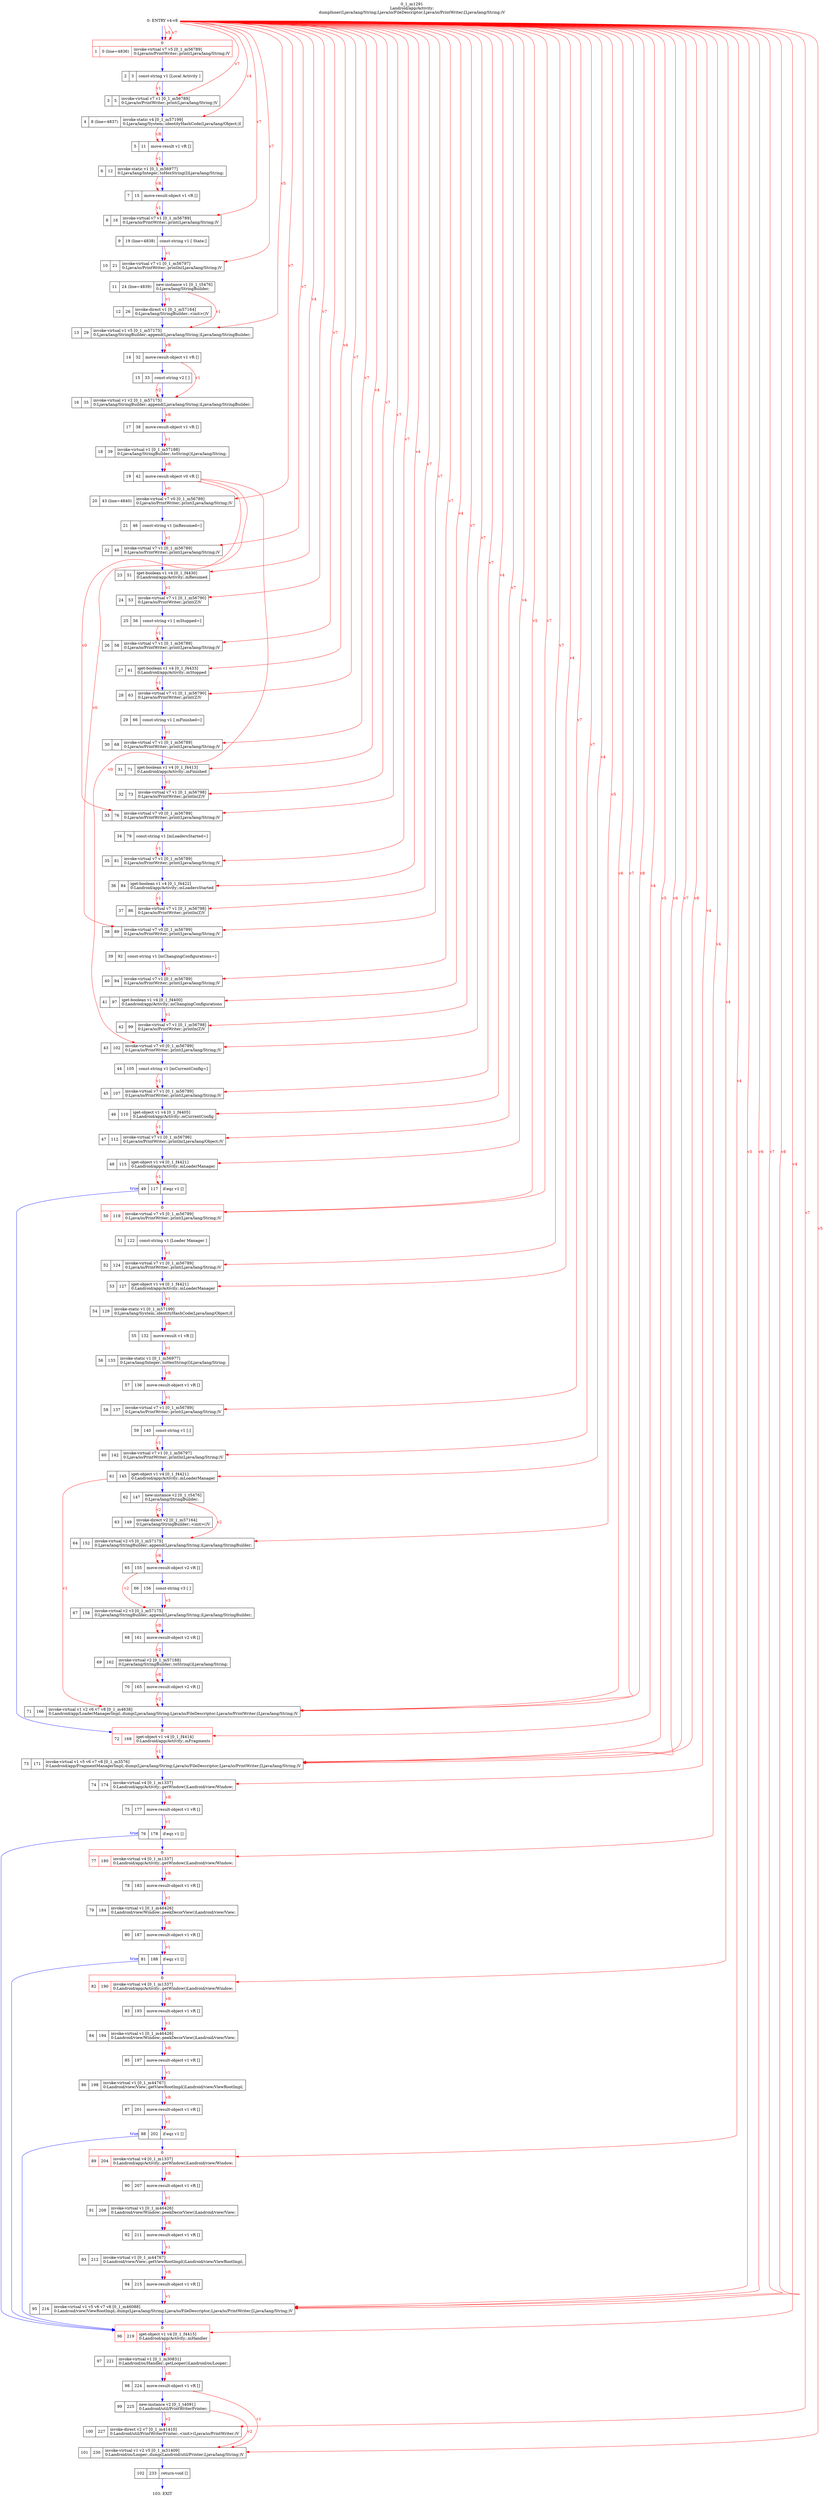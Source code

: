digraph G {
rankdir=UD;
labelloc=t;
label="0_1_m1291\nLandroid/app/Activity;
dumpInner(Ljava/lang/String;Ljava/io/FileDescriptor;Ljava/io/PrintWriter;[Ljava/lang/String;)V";
0[label="0: ENTRY v4-v8",shape=plaintext];
1[label="{0|{1|0 (line=4836)|invoke-virtual v7 v5 [0_1_m56789]\l0:Ljava/io/PrintWriter;.print(Ljava/lang/String;)V\l}}",shape=record,URL="0_1_m56789.dot", color=red];
2[label="2|3|const-string v1 [Local Activity ]\l",shape=record];
3[label="3|5|invoke-virtual v7 v1 [0_1_m56789]\l0:Ljava/io/PrintWriter;.print(Ljava/lang/String;)V\l",shape=record,URL="0_1_m56789.dot"];
4[label="4|8 (line=4837)|invoke-static v4 [0_1_m57199]\l0:Ljava/lang/System;.identityHashCode(Ljava/lang/Object;)I\l",shape=record,URL="0_1_m57199.dot"];
5[label="5|11|move-result v1 vR []\l",shape=record];
6[label="6|12|invoke-static v1 [0_1_m56977]\l0:Ljava/lang/Integer;.toHexString(I)Ljava/lang/String;\l",shape=record,URL="0_1_m56977.dot"];
7[label="7|15|move-result-object v1 vR []\l",shape=record];
8[label="8|16|invoke-virtual v7 v1 [0_1_m56789]\l0:Ljava/io/PrintWriter;.print(Ljava/lang/String;)V\l",shape=record,URL="0_1_m56789.dot"];
9[label="9|19 (line=4838)|const-string v1 [ State:]\l",shape=record];
10[label="10|21|invoke-virtual v7 v1 [0_1_m56797]\l0:Ljava/io/PrintWriter;.println(Ljava/lang/String;)V\l",shape=record,URL="0_1_m56797.dot"];
11[label="11|24 (line=4839)|new-instance v1 [0_1_t5476]\l0:Ljava/lang/StringBuilder;\l",shape=record];
12[label="12|26|invoke-direct v1 [0_1_m57164]\l0:Ljava/lang/StringBuilder;.\<init\>()V\l",shape=record,URL="0_1_m57164.dot"];
13[label="13|29|invoke-virtual v1 v5 [0_1_m57175]\l0:Ljava/lang/StringBuilder;.append(Ljava/lang/String;)Ljava/lang/StringBuilder;\l",shape=record,URL="0_1_m57175.dot"];
14[label="14|32|move-result-object v1 vR []\l",shape=record];
15[label="15|33|const-string v2 [  ]\l",shape=record];
16[label="16|35|invoke-virtual v1 v2 [0_1_m57175]\l0:Ljava/lang/StringBuilder;.append(Ljava/lang/String;)Ljava/lang/StringBuilder;\l",shape=record,URL="0_1_m57175.dot"];
17[label="17|38|move-result-object v1 vR []\l",shape=record];
18[label="18|39|invoke-virtual v1 [0_1_m57188]\l0:Ljava/lang/StringBuilder;.toString()Ljava/lang/String;\l",shape=record,URL="0_1_m57188.dot"];
19[label="19|42|move-result-object v0 vR []\l",shape=record];
20[label="20|43 (line=4840)|invoke-virtual v7 v0 [0_1_m56789]\l0:Ljava/io/PrintWriter;.print(Ljava/lang/String;)V\l",shape=record,URL="0_1_m56789.dot"];
21[label="21|46|const-string v1 [mResumed=]\l",shape=record];
22[label="22|48|invoke-virtual v7 v1 [0_1_m56789]\l0:Ljava/io/PrintWriter;.print(Ljava/lang/String;)V\l",shape=record,URL="0_1_m56789.dot"];
23[label="23|51|iget-boolean v1 v4 [0_1_f4430]\l0:Landroid/app/Activity;.mResumed\l",shape=record];
24[label="24|53|invoke-virtual v7 v1 [0_1_m56790]\l0:Ljava/io/PrintWriter;.print(Z)V\l",shape=record,URL="0_1_m56790.dot"];
25[label="25|56|const-string v1 [ mStopped=]\l",shape=record];
26[label="26|58|invoke-virtual v7 v1 [0_1_m56789]\l0:Ljava/io/PrintWriter;.print(Ljava/lang/String;)V\l",shape=record,URL="0_1_m56789.dot"];
27[label="27|61|iget-boolean v1 v4 [0_1_f4433]\l0:Landroid/app/Activity;.mStopped\l",shape=record];
28[label="28|63|invoke-virtual v7 v1 [0_1_m56790]\l0:Ljava/io/PrintWriter;.print(Z)V\l",shape=record,URL="0_1_m56790.dot"];
29[label="29|66|const-string v1 [ mFinished=]\l",shape=record];
30[label="30|68|invoke-virtual v7 v1 [0_1_m56789]\l0:Ljava/io/PrintWriter;.print(Ljava/lang/String;)V\l",shape=record,URL="0_1_m56789.dot"];
31[label="31|71|iget-boolean v1 v4 [0_1_f4413]\l0:Landroid/app/Activity;.mFinished\l",shape=record];
32[label="32|73|invoke-virtual v7 v1 [0_1_m56798]\l0:Ljava/io/PrintWriter;.println(Z)V\l",shape=record,URL="0_1_m56798.dot"];
33[label="33|76|invoke-virtual v7 v0 [0_1_m56789]\l0:Ljava/io/PrintWriter;.print(Ljava/lang/String;)V\l",shape=record,URL="0_1_m56789.dot"];
34[label="34|79|const-string v1 [mLoadersStarted=]\l",shape=record];
35[label="35|81|invoke-virtual v7 v1 [0_1_m56789]\l0:Ljava/io/PrintWriter;.print(Ljava/lang/String;)V\l",shape=record,URL="0_1_m56789.dot"];
36[label="36|84|iget-boolean v1 v4 [0_1_f4422]\l0:Landroid/app/Activity;.mLoadersStarted\l",shape=record];
37[label="37|86|invoke-virtual v7 v1 [0_1_m56798]\l0:Ljava/io/PrintWriter;.println(Z)V\l",shape=record,URL="0_1_m56798.dot"];
38[label="38|89|invoke-virtual v7 v0 [0_1_m56789]\l0:Ljava/io/PrintWriter;.print(Ljava/lang/String;)V\l",shape=record,URL="0_1_m56789.dot"];
39[label="39|92|const-string v1 [mChangingConfigurations=]\l",shape=record];
40[label="40|94|invoke-virtual v7 v1 [0_1_m56789]\l0:Ljava/io/PrintWriter;.print(Ljava/lang/String;)V\l",shape=record,URL="0_1_m56789.dot"];
41[label="41|97|iget-boolean v1 v4 [0_1_f4400]\l0:Landroid/app/Activity;.mChangingConfigurations\l",shape=record];
42[label="42|99|invoke-virtual v7 v1 [0_1_m56798]\l0:Ljava/io/PrintWriter;.println(Z)V\l",shape=record,URL="0_1_m56798.dot"];
43[label="43|102|invoke-virtual v7 v0 [0_1_m56789]\l0:Ljava/io/PrintWriter;.print(Ljava/lang/String;)V\l",shape=record,URL="0_1_m56789.dot"];
44[label="44|105|const-string v1 [mCurrentConfig=]\l",shape=record];
45[label="45|107|invoke-virtual v7 v1 [0_1_m56789]\l0:Ljava/io/PrintWriter;.print(Ljava/lang/String;)V\l",shape=record,URL="0_1_m56789.dot"];
46[label="46|110|iget-object v1 v4 [0_1_f4405]\l0:Landroid/app/Activity;.mCurrentConfig\l",shape=record];
47[label="47|112|invoke-virtual v7 v1 [0_1_m56796]\l0:Ljava/io/PrintWriter;.println(Ljava/lang/Object;)V\l",shape=record,URL="0_1_m56796.dot"];
48[label="48|115|iget-object v1 v4 [0_1_f4421]\l0:Landroid/app/Activity;.mLoaderManager\l",shape=record];
49[label="49|117|if-eqz v1 []\l",shape=record];
50[label="{0|{50|119|invoke-virtual v7 v5 [0_1_m56789]\l0:Ljava/io/PrintWriter;.print(Ljava/lang/String;)V\l}}",shape=record,URL="0_1_m56789.dot", color=red];
51[label="51|122|const-string v1 [Loader Manager ]\l",shape=record];
52[label="52|124|invoke-virtual v7 v1 [0_1_m56789]\l0:Ljava/io/PrintWriter;.print(Ljava/lang/String;)V\l",shape=record,URL="0_1_m56789.dot"];
53[label="53|127|iget-object v1 v4 [0_1_f4421]\l0:Landroid/app/Activity;.mLoaderManager\l",shape=record];
54[label="54|129|invoke-static v1 [0_1_m57199]\l0:Ljava/lang/System;.identityHashCode(Ljava/lang/Object;)I\l",shape=record,URL="0_1_m57199.dot"];
55[label="55|132|move-result v1 vR []\l",shape=record];
56[label="56|133|invoke-static v1 [0_1_m56977]\l0:Ljava/lang/Integer;.toHexString(I)Ljava/lang/String;\l",shape=record,URL="0_1_m56977.dot"];
57[label="57|136|move-result-object v1 vR []\l",shape=record];
58[label="58|137|invoke-virtual v7 v1 [0_1_m56789]\l0:Ljava/io/PrintWriter;.print(Ljava/lang/String;)V\l",shape=record,URL="0_1_m56789.dot"];
59[label="59|140|const-string v1 [:]\l",shape=record];
60[label="60|142|invoke-virtual v7 v1 [0_1_m56797]\l0:Ljava/io/PrintWriter;.println(Ljava/lang/String;)V\l",shape=record,URL="0_1_m56797.dot"];
61[label="61|145|iget-object v1 v4 [0_1_f4421]\l0:Landroid/app/Activity;.mLoaderManager\l",shape=record];
62[label="62|147|new-instance v2 [0_1_t5476]\l0:Ljava/lang/StringBuilder;\l",shape=record];
63[label="63|149|invoke-direct v2 [0_1_m57164]\l0:Ljava/lang/StringBuilder;.\<init\>()V\l",shape=record,URL="0_1_m57164.dot"];
64[label="64|152|invoke-virtual v2 v5 [0_1_m57175]\l0:Ljava/lang/StringBuilder;.append(Ljava/lang/String;)Ljava/lang/StringBuilder;\l",shape=record,URL="0_1_m57175.dot"];
65[label="65|155|move-result-object v2 vR []\l",shape=record];
66[label="66|156|const-string v3 [  ]\l",shape=record];
67[label="67|158|invoke-virtual v2 v3 [0_1_m57175]\l0:Ljava/lang/StringBuilder;.append(Ljava/lang/String;)Ljava/lang/StringBuilder;\l",shape=record,URL="0_1_m57175.dot"];
68[label="68|161|move-result-object v2 vR []\l",shape=record];
69[label="69|162|invoke-virtual v2 [0_1_m57188]\l0:Ljava/lang/StringBuilder;.toString()Ljava/lang/String;\l",shape=record,URL="0_1_m57188.dot"];
70[label="70|165|move-result-object v2 vR []\l",shape=record];
71[label="71|166|invoke-virtual v1 v2 v6 v7 v8 [0_1_m4638]\l0:Landroid/app/LoaderManagerImpl;.dump(Ljava/lang/String;Ljava/io/FileDescriptor;Ljava/io/PrintWriter;[Ljava/lang/String;)V\l",shape=record,URL="0_1_m4638.dot"];
72[label="{0|{72|169|iget-object v1 v4 [0_1_f4414]\l0:Landroid/app/Activity;.mFragments\l}}",shape=record, color=red];
73[label="73|171|invoke-virtual v1 v5 v6 v7 v8 [0_1_m3576]\l0:Landroid/app/FragmentManagerImpl;.dump(Ljava/lang/String;Ljava/io/FileDescriptor;Ljava/io/PrintWriter;[Ljava/lang/String;)V\l",shape=record,URL="0_1_m3576.dot"];
74[label="74|174|invoke-virtual v4 [0_1_m1337]\l0:Landroid/app/Activity;.getWindow()Landroid/view/Window;\l",shape=record,URL="0_1_m1337.dot"];
75[label="75|177|move-result-object v1 vR []\l",shape=record];
76[label="76|178|if-eqz v1 []\l",shape=record];
77[label="{0|{77|180|invoke-virtual v4 [0_1_m1337]\l0:Landroid/app/Activity;.getWindow()Landroid/view/Window;\l}}",shape=record,URL="0_1_m1337.dot", color=red];
78[label="78|183|move-result-object v1 vR []\l",shape=record];
79[label="79|184|invoke-virtual v1 [0_1_m46426]\l0:Landroid/view/Window;.peekDecorView()Landroid/view/View;\l",shape=record,URL="0_1_m46426.dot"];
80[label="80|187|move-result-object v1 vR []\l",shape=record];
81[label="81|188|if-eqz v1 []\l",shape=record];
82[label="{0|{82|190|invoke-virtual v4 [0_1_m1337]\l0:Landroid/app/Activity;.getWindow()Landroid/view/Window;\l}}",shape=record,URL="0_1_m1337.dot", color=red];
83[label="83|193|move-result-object v1 vR []\l",shape=record];
84[label="84|194|invoke-virtual v1 [0_1_m46426]\l0:Landroid/view/Window;.peekDecorView()Landroid/view/View;\l",shape=record,URL="0_1_m46426.dot"];
85[label="85|197|move-result-object v1 vR []\l",shape=record];
86[label="86|198|invoke-virtual v1 [0_1_m44767]\l0:Landroid/view/View;.getViewRootImpl()Landroid/view/ViewRootImpl;\l",shape=record,URL="0_1_m44767.dot"];
87[label="87|201|move-result-object v1 vR []\l",shape=record];
88[label="88|202|if-eqz v1 []\l",shape=record];
89[label="{0|{89|204|invoke-virtual v4 [0_1_m1337]\l0:Landroid/app/Activity;.getWindow()Landroid/view/Window;\l}}",shape=record,URL="0_1_m1337.dot", color=red];
90[label="90|207|move-result-object v1 vR []\l",shape=record];
91[label="91|208|invoke-virtual v1 [0_1_m46426]\l0:Landroid/view/Window;.peekDecorView()Landroid/view/View;\l",shape=record,URL="0_1_m46426.dot"];
92[label="92|211|move-result-object v1 vR []\l",shape=record];
93[label="93|212|invoke-virtual v1 [0_1_m44767]\l0:Landroid/view/View;.getViewRootImpl()Landroid/view/ViewRootImpl;\l",shape=record,URL="0_1_m44767.dot"];
94[label="94|215|move-result-object v1 vR []\l",shape=record];
95[label="95|216|invoke-virtual v1 v5 v6 v7 v8 [0_1_m46088]\l0:Landroid/view/ViewRootImpl;.dump(Ljava/lang/String;Ljava/io/FileDescriptor;Ljava/io/PrintWriter;[Ljava/lang/String;)V\l",shape=record,URL="0_1_m46088.dot"];
96[label="{0|{96|219|iget-object v1 v4 [0_1_f4415]\l0:Landroid/app/Activity;.mHandler\l}}",shape=record, color=red];
97[label="97|221|invoke-virtual v1 [0_1_m30831]\l0:Landroid/os/Handler;.getLooper()Landroid/os/Looper;\l",shape=record,URL="0_1_m30831.dot"];
98[label="98|224|move-result-object v1 vR []\l",shape=record];
99[label="99|225|new-instance v2 [0_1_t4091]\l0:Landroid/util/PrintWriterPrinter;\l",shape=record];
100[label="100|227|invoke-direct v2 v7 [0_1_m41410]\l0:Landroid/util/PrintWriterPrinter;.\<init\>(Ljava/io/PrintWriter;)V\l",shape=record,URL="0_1_m41410.dot"];
101[label="101|230|invoke-virtual v1 v2 v5 [0_1_m31409]\l0:Landroid/os/Looper;.dump(Landroid/util/Printer;Ljava/lang/String;)V\l",shape=record,URL="0_1_m31409.dot"];
102[label="102|233|return-void []\l",shape=record];
103[label="103: EXIT",shape=plaintext];
0->1 [color=blue, fontcolor=blue,weight=100, taillabel=""];
1->2 [color=blue, fontcolor=blue,weight=100, taillabel=""];
2->3 [color=blue, fontcolor=blue,weight=100, taillabel=""];
3->4 [color=blue, fontcolor=blue,weight=100, taillabel=""];
4->5 [color=blue, fontcolor=blue,weight=100, taillabel=""];
5->6 [color=blue, fontcolor=blue,weight=100, taillabel=""];
6->7 [color=blue, fontcolor=blue,weight=100, taillabel=""];
7->8 [color=blue, fontcolor=blue,weight=100, taillabel=""];
8->9 [color=blue, fontcolor=blue,weight=100, taillabel=""];
9->10 [color=blue, fontcolor=blue,weight=100, taillabel=""];
10->11 [color=blue, fontcolor=blue,weight=100, taillabel=""];
11->12 [color=blue, fontcolor=blue,weight=100, taillabel=""];
12->13 [color=blue, fontcolor=blue,weight=100, taillabel=""];
13->14 [color=blue, fontcolor=blue,weight=100, taillabel=""];
14->15 [color=blue, fontcolor=blue,weight=100, taillabel=""];
15->16 [color=blue, fontcolor=blue,weight=100, taillabel=""];
16->17 [color=blue, fontcolor=blue,weight=100, taillabel=""];
17->18 [color=blue, fontcolor=blue,weight=100, taillabel=""];
18->19 [color=blue, fontcolor=blue,weight=100, taillabel=""];
19->20 [color=blue, fontcolor=blue,weight=100, taillabel=""];
20->21 [color=blue, fontcolor=blue,weight=100, taillabel=""];
21->22 [color=blue, fontcolor=blue,weight=100, taillabel=""];
22->23 [color=blue, fontcolor=blue,weight=100, taillabel=""];
23->24 [color=blue, fontcolor=blue,weight=100, taillabel=""];
24->25 [color=blue, fontcolor=blue,weight=100, taillabel=""];
25->26 [color=blue, fontcolor=blue,weight=100, taillabel=""];
26->27 [color=blue, fontcolor=blue,weight=100, taillabel=""];
27->28 [color=blue, fontcolor=blue,weight=100, taillabel=""];
28->29 [color=blue, fontcolor=blue,weight=100, taillabel=""];
29->30 [color=blue, fontcolor=blue,weight=100, taillabel=""];
30->31 [color=blue, fontcolor=blue,weight=100, taillabel=""];
31->32 [color=blue, fontcolor=blue,weight=100, taillabel=""];
32->33 [color=blue, fontcolor=blue,weight=100, taillabel=""];
33->34 [color=blue, fontcolor=blue,weight=100, taillabel=""];
34->35 [color=blue, fontcolor=blue,weight=100, taillabel=""];
35->36 [color=blue, fontcolor=blue,weight=100, taillabel=""];
36->37 [color=blue, fontcolor=blue,weight=100, taillabel=""];
37->38 [color=blue, fontcolor=blue,weight=100, taillabel=""];
38->39 [color=blue, fontcolor=blue,weight=100, taillabel=""];
39->40 [color=blue, fontcolor=blue,weight=100, taillabel=""];
40->41 [color=blue, fontcolor=blue,weight=100, taillabel=""];
41->42 [color=blue, fontcolor=blue,weight=100, taillabel=""];
42->43 [color=blue, fontcolor=blue,weight=100, taillabel=""];
43->44 [color=blue, fontcolor=blue,weight=100, taillabel=""];
44->45 [color=blue, fontcolor=blue,weight=100, taillabel=""];
45->46 [color=blue, fontcolor=blue,weight=100, taillabel=""];
46->47 [color=blue, fontcolor=blue,weight=100, taillabel=""];
47->48 [color=blue, fontcolor=blue,weight=100, taillabel=""];
48->49 [color=blue, fontcolor=blue,weight=100, taillabel=""];
49->72 [color=blue, fontcolor=blue,weight=10, taillabel="true"];
49->50 [color=blue, fontcolor=blue,weight=100, taillabel=""];
50->51 [color=blue, fontcolor=blue,weight=100, taillabel=""];
51->52 [color=blue, fontcolor=blue,weight=100, taillabel=""];
52->53 [color=blue, fontcolor=blue,weight=100, taillabel=""];
53->54 [color=blue, fontcolor=blue,weight=100, taillabel=""];
54->55 [color=blue, fontcolor=blue,weight=100, taillabel=""];
55->56 [color=blue, fontcolor=blue,weight=100, taillabel=""];
56->57 [color=blue, fontcolor=blue,weight=100, taillabel=""];
57->58 [color=blue, fontcolor=blue,weight=100, taillabel=""];
58->59 [color=blue, fontcolor=blue,weight=100, taillabel=""];
59->60 [color=blue, fontcolor=blue,weight=100, taillabel=""];
60->61 [color=blue, fontcolor=blue,weight=100, taillabel=""];
61->62 [color=blue, fontcolor=blue,weight=100, taillabel=""];
62->63 [color=blue, fontcolor=blue,weight=100, taillabel=""];
63->64 [color=blue, fontcolor=blue,weight=100, taillabel=""];
64->65 [color=blue, fontcolor=blue,weight=100, taillabel=""];
65->66 [color=blue, fontcolor=blue,weight=100, taillabel=""];
66->67 [color=blue, fontcolor=blue,weight=100, taillabel=""];
67->68 [color=blue, fontcolor=blue,weight=100, taillabel=""];
68->69 [color=blue, fontcolor=blue,weight=100, taillabel=""];
69->70 [color=blue, fontcolor=blue,weight=100, taillabel=""];
70->71 [color=blue, fontcolor=blue,weight=100, taillabel=""];
71->72 [color=blue, fontcolor=blue,weight=100, taillabel=""];
72->73 [color=blue, fontcolor=blue,weight=100, taillabel=""];
73->74 [color=blue, fontcolor=blue,weight=100, taillabel=""];
74->75 [color=blue, fontcolor=blue,weight=100, taillabel=""];
75->76 [color=blue, fontcolor=blue,weight=100, taillabel=""];
76->96 [color=blue, fontcolor=blue,weight=10, taillabel="true"];
76->77 [color=blue, fontcolor=blue,weight=100, taillabel=""];
77->78 [color=blue, fontcolor=blue,weight=100, taillabel=""];
78->79 [color=blue, fontcolor=blue,weight=100, taillabel=""];
79->80 [color=blue, fontcolor=blue,weight=100, taillabel=""];
80->81 [color=blue, fontcolor=blue,weight=100, taillabel=""];
81->96 [color=blue, fontcolor=blue,weight=10, taillabel="true"];
81->82 [color=blue, fontcolor=blue,weight=100, taillabel=""];
82->83 [color=blue, fontcolor=blue,weight=100, taillabel=""];
83->84 [color=blue, fontcolor=blue,weight=100, taillabel=""];
84->85 [color=blue, fontcolor=blue,weight=100, taillabel=""];
85->86 [color=blue, fontcolor=blue,weight=100, taillabel=""];
86->87 [color=blue, fontcolor=blue,weight=100, taillabel=""];
87->88 [color=blue, fontcolor=blue,weight=100, taillabel=""];
88->96 [color=blue, fontcolor=blue,weight=10, taillabel="true"];
88->89 [color=blue, fontcolor=blue,weight=100, taillabel=""];
89->90 [color=blue, fontcolor=blue,weight=100, taillabel=""];
90->91 [color=blue, fontcolor=blue,weight=100, taillabel=""];
91->92 [color=blue, fontcolor=blue,weight=100, taillabel=""];
92->93 [color=blue, fontcolor=blue,weight=100, taillabel=""];
93->94 [color=blue, fontcolor=blue,weight=100, taillabel=""];
94->95 [color=blue, fontcolor=blue,weight=100, taillabel=""];
95->96 [color=blue, fontcolor=blue,weight=100, taillabel=""];
96->97 [color=blue, fontcolor=blue,weight=100, taillabel=""];
97->98 [color=blue, fontcolor=blue,weight=100, taillabel=""];
98->99 [color=blue, fontcolor=blue,weight=100, taillabel=""];
99->100 [color=blue, fontcolor=blue,weight=100, taillabel=""];
100->101 [color=blue, fontcolor=blue,weight=100, taillabel=""];
101->102 [color=blue, fontcolor=blue,weight=100, taillabel=""];
102->103 [color=blue, fontcolor=blue,weight=100, taillabel=""];
0->1 [color=red, fontcolor=red, label="v5"];
0->1 [color=red, fontcolor=red, label="v7"];
0->3 [color=red, fontcolor=red, label="v7"];
2->3 [color=red, fontcolor=red, label="v1"];
0->4 [color=red, fontcolor=red, label="v4"];
4->5 [color=red, fontcolor=red, label="vR"];
5->6 [color=red, fontcolor=red, label="v1"];
6->7 [color=red, fontcolor=red, label="vR"];
0->8 [color=red, fontcolor=red, label="v7"];
7->8 [color=red, fontcolor=red, label="v1"];
0->10 [color=red, fontcolor=red, label="v7"];
9->10 [color=red, fontcolor=red, label="v1"];
11->12 [color=red, fontcolor=red, label="v1"];
0->13 [color=red, fontcolor=red, label="v5"];
11->13 [color=red, fontcolor=red, label="v1"];
13->14 [color=red, fontcolor=red, label="vR"];
14->16 [color=red, fontcolor=red, label="v1"];
15->16 [color=red, fontcolor=red, label="v2"];
16->17 [color=red, fontcolor=red, label="vR"];
17->18 [color=red, fontcolor=red, label="v1"];
18->19 [color=red, fontcolor=red, label="vR"];
0->20 [color=red, fontcolor=red, label="v7"];
19->20 [color=red, fontcolor=red, label="v0"];
0->22 [color=red, fontcolor=red, label="v7"];
21->22 [color=red, fontcolor=red, label="v1"];
0->23 [color=red, fontcolor=red, label="v4"];
0->24 [color=red, fontcolor=red, label="v7"];
23->24 [color=red, fontcolor=red, label="v1"];
0->26 [color=red, fontcolor=red, label="v7"];
25->26 [color=red, fontcolor=red, label="v1"];
0->27 [color=red, fontcolor=red, label="v4"];
0->28 [color=red, fontcolor=red, label="v7"];
27->28 [color=red, fontcolor=red, label="v1"];
0->30 [color=red, fontcolor=red, label="v7"];
29->30 [color=red, fontcolor=red, label="v1"];
0->31 [color=red, fontcolor=red, label="v4"];
0->32 [color=red, fontcolor=red, label="v7"];
31->32 [color=red, fontcolor=red, label="v1"];
0->33 [color=red, fontcolor=red, label="v7"];
19->33 [color=red, fontcolor=red, label="v0"];
0->35 [color=red, fontcolor=red, label="v7"];
34->35 [color=red, fontcolor=red, label="v1"];
0->36 [color=red, fontcolor=red, label="v4"];
0->37 [color=red, fontcolor=red, label="v7"];
36->37 [color=red, fontcolor=red, label="v1"];
0->38 [color=red, fontcolor=red, label="v7"];
19->38 [color=red, fontcolor=red, label="v0"];
0->40 [color=red, fontcolor=red, label="v7"];
39->40 [color=red, fontcolor=red, label="v1"];
0->41 [color=red, fontcolor=red, label="v4"];
0->42 [color=red, fontcolor=red, label="v7"];
41->42 [color=red, fontcolor=red, label="v1"];
0->43 [color=red, fontcolor=red, label="v7"];
19->43 [color=red, fontcolor=red, label="v0"];
0->45 [color=red, fontcolor=red, label="v7"];
44->45 [color=red, fontcolor=red, label="v1"];
0->46 [color=red, fontcolor=red, label="v4"];
0->47 [color=red, fontcolor=red, label="v7"];
46->47 [color=red, fontcolor=red, label="v1"];
0->48 [color=red, fontcolor=red, label="v4"];
48->49 [color=red, fontcolor=red, label="v1"];
0->50 [color=red, fontcolor=red, label="v5"];
0->50 [color=red, fontcolor=red, label="v7"];
0->52 [color=red, fontcolor=red, label="v7"];
51->52 [color=red, fontcolor=red, label="v1"];
0->53 [color=red, fontcolor=red, label="v4"];
53->54 [color=red, fontcolor=red, label="v1"];
54->55 [color=red, fontcolor=red, label="vR"];
55->56 [color=red, fontcolor=red, label="v1"];
56->57 [color=red, fontcolor=red, label="vR"];
0->58 [color=red, fontcolor=red, label="v7"];
57->58 [color=red, fontcolor=red, label="v1"];
0->60 [color=red, fontcolor=red, label="v7"];
59->60 [color=red, fontcolor=red, label="v1"];
0->61 [color=red, fontcolor=red, label="v4"];
62->63 [color=red, fontcolor=red, label="v2"];
0->64 [color=red, fontcolor=red, label="v5"];
62->64 [color=red, fontcolor=red, label="v2"];
64->65 [color=red, fontcolor=red, label="vR"];
65->67 [color=red, fontcolor=red, label="v2"];
66->67 [color=red, fontcolor=red, label="v3"];
67->68 [color=red, fontcolor=red, label="vR"];
68->69 [color=red, fontcolor=red, label="v2"];
69->70 [color=red, fontcolor=red, label="vR"];
0->71 [color=red, fontcolor=red, label="v6"];
0->71 [color=red, fontcolor=red, label="v7"];
0->71 [color=red, fontcolor=red, label="v8"];
61->71 [color=red, fontcolor=red, label="v1"];
70->71 [color=red, fontcolor=red, label="v2"];
0->72 [color=red, fontcolor=red, label="v4"];
0->73 [color=red, fontcolor=red, label="v5"];
0->73 [color=red, fontcolor=red, label="v6"];
0->73 [color=red, fontcolor=red, label="v7"];
0->73 [color=red, fontcolor=red, label="v8"];
72->73 [color=red, fontcolor=red, label="v1"];
0->74 [color=red, fontcolor=red, label="v4"];
74->75 [color=red, fontcolor=red, label="vR"];
75->76 [color=red, fontcolor=red, label="v1"];
0->77 [color=red, fontcolor=red, label="v4"];
77->78 [color=red, fontcolor=red, label="vR"];
78->79 [color=red, fontcolor=red, label="v1"];
79->80 [color=red, fontcolor=red, label="vR"];
80->81 [color=red, fontcolor=red, label="v1"];
0->82 [color=red, fontcolor=red, label="v4"];
82->83 [color=red, fontcolor=red, label="vR"];
83->84 [color=red, fontcolor=red, label="v1"];
84->85 [color=red, fontcolor=red, label="vR"];
85->86 [color=red, fontcolor=red, label="v1"];
86->87 [color=red, fontcolor=red, label="vR"];
87->88 [color=red, fontcolor=red, label="v1"];
0->89 [color=red, fontcolor=red, label="v4"];
89->90 [color=red, fontcolor=red, label="vR"];
90->91 [color=red, fontcolor=red, label="v1"];
91->92 [color=red, fontcolor=red, label="vR"];
92->93 [color=red, fontcolor=red, label="v1"];
93->94 [color=red, fontcolor=red, label="vR"];
0->95 [color=red, fontcolor=red, label="v5"];
0->95 [color=red, fontcolor=red, label="v6"];
0->95 [color=red, fontcolor=red, label="v7"];
0->95 [color=red, fontcolor=red, label="v8"];
94->95 [color=red, fontcolor=red, label="v1"];
0->96 [color=red, fontcolor=red, label="v4"];
96->97 [color=red, fontcolor=red, label="v1"];
97->98 [color=red, fontcolor=red, label="vR"];
0->100 [color=red, fontcolor=red, label="v7"];
99->100 [color=red, fontcolor=red, label="v2"];
0->101 [color=red, fontcolor=red, label="v5"];
98->101 [color=red, fontcolor=red, label="v1"];
99->101 [color=red, fontcolor=red, label="v2"];
}
